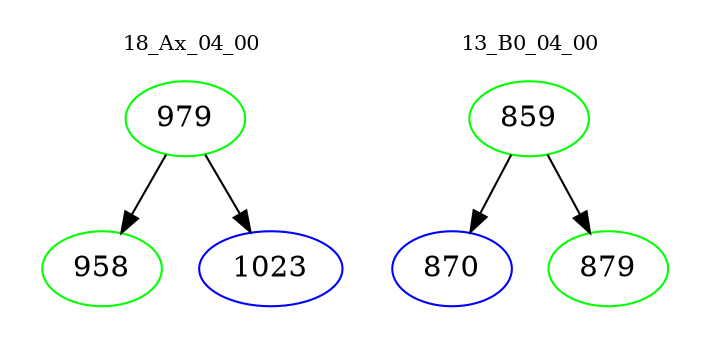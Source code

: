 digraph{
subgraph cluster_0 {
color = white
label = "18_Ax_04_00";
fontsize=10;
T0_979 [label="979", color="green"]
T0_979 -> T0_958 [color="black"]
T0_958 [label="958", color="green"]
T0_979 -> T0_1023 [color="black"]
T0_1023 [label="1023", color="blue"]
}
subgraph cluster_1 {
color = white
label = "13_B0_04_00";
fontsize=10;
T1_859 [label="859", color="green"]
T1_859 -> T1_870 [color="black"]
T1_870 [label="870", color="blue"]
T1_859 -> T1_879 [color="black"]
T1_879 [label="879", color="green"]
}
}
